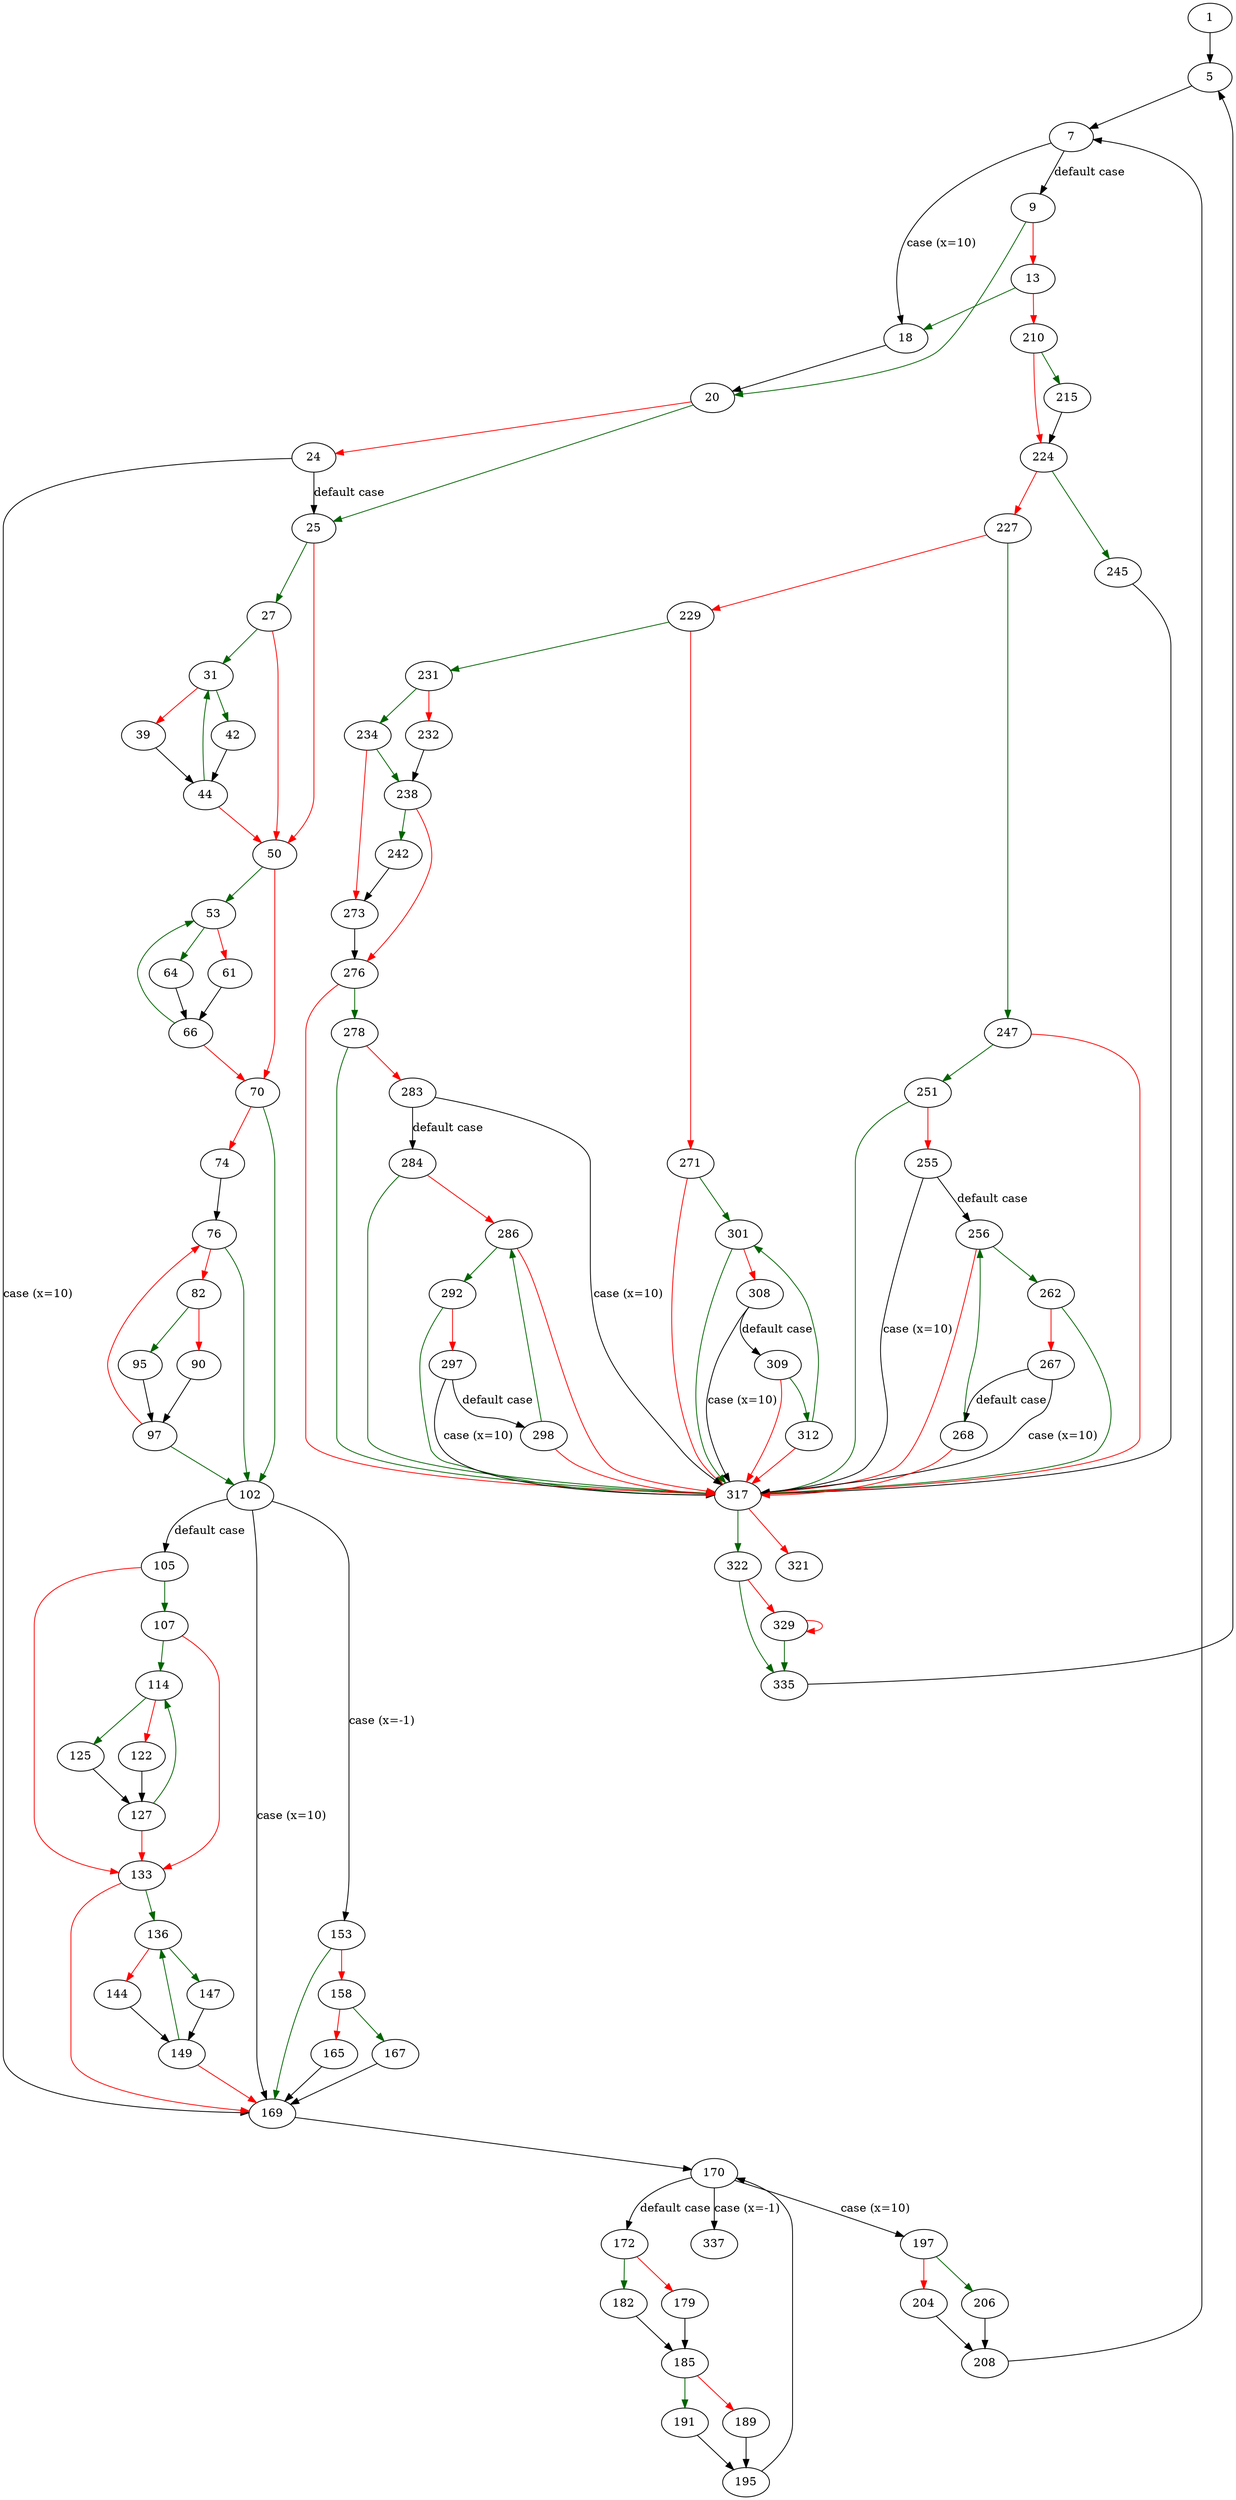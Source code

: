 strict digraph "fmt" {
	// Node definitions.
	1 [entry=true];
	5;
	7;
	18;
	9;
	20;
	13;
	210;
	25;
	24;
	169;
	27;
	50;
	31;
	42;
	39;
	44;
	53;
	70;
	64;
	61;
	66;
	102;
	74;
	76;
	82;
	95;
	90;
	97;
	153;
	105;
	107;
	133;
	114;
	125;
	122;
	127;
	136;
	147;
	144;
	149;
	158;
	167;
	165;
	170;
	337;
	197;
	172;
	182;
	179;
	185;
	191;
	189;
	195;
	206;
	204;
	208;
	215;
	224;
	245;
	227;
	247;
	229;
	231;
	271;
	234;
	232;
	238;
	273;
	242;
	276;
	317;
	251;
	255;
	256;
	262;
	267;
	268;
	301;
	278;
	283;
	284;
	286;
	292;
	297;
	298;
	308;
	309;
	312;
	322;
	321;
	335;
	329;

	// Edge definitions.
	1 -> 5;
	5 -> 7;
	7 -> 18 [
		cond="case (x=10)"
		label="case (x=10)"
	];
	7 -> 9 [
		cond="default case"
		label="default case"
	];
	18 -> 20;
	9 -> 20 [
		color=darkgreen
		cond=true
	];
	9 -> 13 [
		color=red
		cond=false
	];
	20 -> 25 [
		color=darkgreen
		cond=true
	];
	20 -> 24 [
		color=red
		cond=false
	];
	13 -> 18 [
		color=darkgreen
		cond=true
	];
	13 -> 210 [
		color=red
		cond=false
	];
	210 -> 215 [
		color=darkgreen
		cond=true
	];
	210 -> 224 [
		color=red
		cond=false
	];
	25 -> 27 [
		color=darkgreen
		cond=true
	];
	25 -> 50 [
		color=red
		cond=false
	];
	24 -> 25 [
		cond="default case"
		label="default case"
	];
	24 -> 169 [
		cond="case (x=10)"
		label="case (x=10)"
	];
	169 -> 170;
	27 -> 50 [
		color=red
		cond=false
	];
	27 -> 31 [
		color=darkgreen
		cond=true
	];
	50 -> 53 [
		color=darkgreen
		cond=true
	];
	50 -> 70 [
		color=red
		cond=false
	];
	31 -> 42 [
		color=darkgreen
		cond=true
	];
	31 -> 39 [
		color=red
		cond=false
	];
	42 -> 44;
	39 -> 44;
	44 -> 50 [
		color=red
		cond=false
	];
	44 -> 31 [
		color=darkgreen
		cond=true
	];
	53 -> 64 [
		color=darkgreen
		cond=true
	];
	53 -> 61 [
		color=red
		cond=false
	];
	70 -> 102 [
		color=darkgreen
		cond=true
	];
	70 -> 74 [
		color=red
		cond=false
	];
	64 -> 66;
	61 -> 66;
	66 -> 53 [
		color=darkgreen
		cond=true
	];
	66 -> 70 [
		color=red
		cond=false
	];
	102 -> 169 [
		cond="case (x=10)"
		label="case (x=10)"
	];
	102 -> 153 [
		cond="case (x=-1)"
		label="case (x=-1)"
	];
	102 -> 105 [
		cond="default case"
		label="default case"
	];
	74 -> 76;
	76 -> 102 [
		color=darkgreen
		cond=true
	];
	76 -> 82 [
		color=red
		cond=false
	];
	82 -> 95 [
		color=darkgreen
		cond=true
	];
	82 -> 90 [
		color=red
		cond=false
	];
	95 -> 97;
	90 -> 97;
	97 -> 102 [
		color=darkgreen
		cond=true
	];
	97 -> 76 [
		color=red
		cond=false
	];
	153 -> 169 [
		color=darkgreen
		cond=true
	];
	153 -> 158 [
		color=red
		cond=false
	];
	105 -> 107 [
		color=darkgreen
		cond=true
	];
	105 -> 133 [
		color=red
		cond=false
	];
	107 -> 133 [
		color=red
		cond=false
	];
	107 -> 114 [
		color=darkgreen
		cond=true
	];
	133 -> 169 [
		color=red
		cond=false
	];
	133 -> 136 [
		color=darkgreen
		cond=true
	];
	114 -> 125 [
		color=darkgreen
		cond=true
	];
	114 -> 122 [
		color=red
		cond=false
	];
	125 -> 127;
	122 -> 127;
	127 -> 133 [
		color=red
		cond=false
	];
	127 -> 114 [
		color=darkgreen
		cond=true
	];
	136 -> 147 [
		color=darkgreen
		cond=true
	];
	136 -> 144 [
		color=red
		cond=false
	];
	147 -> 149;
	144 -> 149;
	149 -> 169 [
		color=red
		cond=false
	];
	149 -> 136 [
		color=darkgreen
		cond=true
	];
	158 -> 167 [
		color=darkgreen
		cond=true
	];
	158 -> 165 [
		color=red
		cond=false
	];
	167 -> 169;
	165 -> 169;
	170 -> 337 [
		cond="case (x=-1)"
		label="case (x=-1)"
	];
	170 -> 197 [
		cond="case (x=10)"
		label="case (x=10)"
	];
	170 -> 172 [
		cond="default case"
		label="default case"
	];
	197 -> 206 [
		color=darkgreen
		cond=true
	];
	197 -> 204 [
		color=red
		cond=false
	];
	172 -> 182 [
		color=darkgreen
		cond=true
	];
	172 -> 179 [
		color=red
		cond=false
	];
	182 -> 185;
	179 -> 185;
	185 -> 191 [
		color=darkgreen
		cond=true
	];
	185 -> 189 [
		color=red
		cond=false
	];
	191 -> 195;
	189 -> 195;
	195 -> 170;
	206 -> 208;
	204 -> 208;
	208 -> 7;
	215 -> 224;
	224 -> 245 [
		color=darkgreen
		cond=true
	];
	224 -> 227 [
		color=red
		cond=false
	];
	245 -> 317;
	227 -> 247 [
		color=darkgreen
		cond=true
	];
	227 -> 229 [
		color=red
		cond=false
	];
	247 -> 317 [
		color=red
		cond=false
	];
	247 -> 251 [
		color=darkgreen
		cond=true
	];
	229 -> 231 [
		color=darkgreen
		cond=true
	];
	229 -> 271 [
		color=red
		cond=false
	];
	231 -> 234 [
		color=darkgreen
		cond=true
	];
	231 -> 232 [
		color=red
		cond=false
	];
	271 -> 317 [
		color=red
		cond=false
	];
	271 -> 301 [
		color=darkgreen
		cond=true
	];
	234 -> 238 [
		color=darkgreen
		cond=true
	];
	234 -> 273 [
		color=red
		cond=false
	];
	232 -> 238;
	238 -> 242 [
		color=darkgreen
		cond=true
	];
	238 -> 276 [
		color=red
		cond=false
	];
	273 -> 276;
	242 -> 273;
	276 -> 317 [
		color=red
		cond=false
	];
	276 -> 278 [
		color=darkgreen
		cond=true
	];
	317 -> 322 [
		color=darkgreen
		cond=true
	];
	317 -> 321 [
		color=red
		cond=false
	];
	251 -> 317 [
		color=darkgreen
		cond=true
	];
	251 -> 255 [
		color=red
		cond=false
	];
	255 -> 317 [
		cond="case (x=10)"
		label="case (x=10)"
	];
	255 -> 256 [
		cond="default case"
		label="default case"
	];
	256 -> 317 [
		color=red
		cond=false
	];
	256 -> 262 [
		color=darkgreen
		cond=true
	];
	262 -> 317 [
		color=darkgreen
		cond=true
	];
	262 -> 267 [
		color=red
		cond=false
	];
	267 -> 317 [
		cond="case (x=10)"
		label="case (x=10)"
	];
	267 -> 268 [
		cond="default case"
		label="default case"
	];
	268 -> 317 [
		color=red
		cond=false
	];
	268 -> 256 [
		color=darkgreen
		cond=true
	];
	301 -> 317 [
		color=darkgreen
		cond=true
	];
	301 -> 308 [
		color=red
		cond=false
	];
	278 -> 317 [
		color=darkgreen
		cond=true
	];
	278 -> 283 [
		color=red
		cond=false
	];
	283 -> 317 [
		cond="case (x=10)"
		label="case (x=10)"
	];
	283 -> 284 [
		cond="default case"
		label="default case"
	];
	284 -> 317 [
		color=darkgreen
		cond=true
	];
	284 -> 286 [
		color=red
		cond=false
	];
	286 -> 317 [
		color=red
		cond=false
	];
	286 -> 292 [
		color=darkgreen
		cond=true
	];
	292 -> 317 [
		color=darkgreen
		cond=true
	];
	292 -> 297 [
		color=red
		cond=false
	];
	297 -> 317 [
		cond="case (x=10)"
		label="case (x=10)"
	];
	297 -> 298 [
		cond="default case"
		label="default case"
	];
	298 -> 317 [
		color=red
		cond=false
	];
	298 -> 286 [
		color=darkgreen
		cond=true
	];
	308 -> 317 [
		cond="case (x=10)"
		label="case (x=10)"
	];
	308 -> 309 [
		cond="default case"
		label="default case"
	];
	309 -> 317 [
		color=red
		cond=false
	];
	309 -> 312 [
		color=darkgreen
		cond=true
	];
	312 -> 317 [
		color=red
		cond=false
	];
	312 -> 301 [
		color=darkgreen
		cond=true
	];
	322 -> 335 [
		color=darkgreen
		cond=true
	];
	322 -> 329 [
		color=red
		cond=false
	];
	335 -> 5;
	329 -> 335 [
		color=darkgreen
		cond=true
	];
	329 -> 329 [
		color=red
		cond=false
	];
}